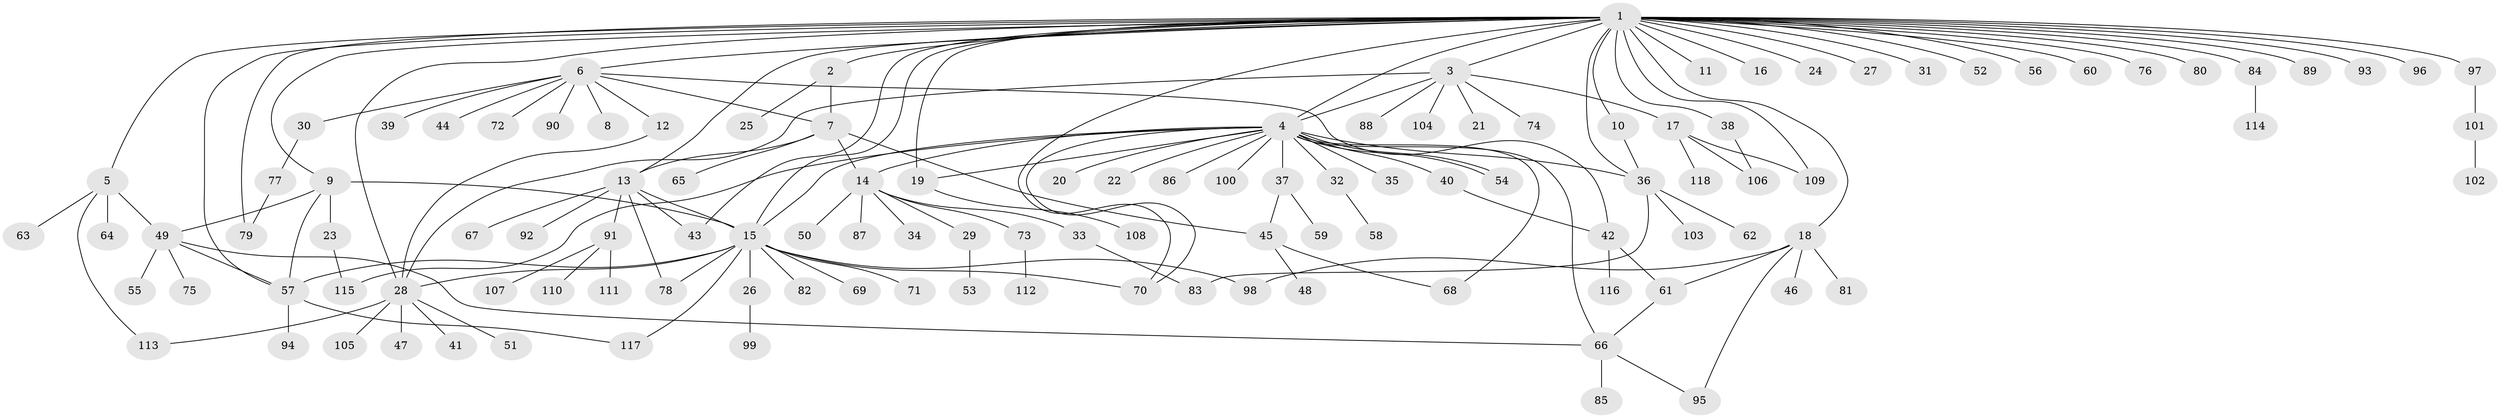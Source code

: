 // coarse degree distribution, {1: 0.9574468085106383, 21: 0.02127659574468085, 26: 0.02127659574468085}
// Generated by graph-tools (version 1.1) at 2025/51/03/04/25 21:51:22]
// undirected, 118 vertices, 154 edges
graph export_dot {
graph [start="1"]
  node [color=gray90,style=filled];
  1;
  2;
  3;
  4;
  5;
  6;
  7;
  8;
  9;
  10;
  11;
  12;
  13;
  14;
  15;
  16;
  17;
  18;
  19;
  20;
  21;
  22;
  23;
  24;
  25;
  26;
  27;
  28;
  29;
  30;
  31;
  32;
  33;
  34;
  35;
  36;
  37;
  38;
  39;
  40;
  41;
  42;
  43;
  44;
  45;
  46;
  47;
  48;
  49;
  50;
  51;
  52;
  53;
  54;
  55;
  56;
  57;
  58;
  59;
  60;
  61;
  62;
  63;
  64;
  65;
  66;
  67;
  68;
  69;
  70;
  71;
  72;
  73;
  74;
  75;
  76;
  77;
  78;
  79;
  80;
  81;
  82;
  83;
  84;
  85;
  86;
  87;
  88;
  89;
  90;
  91;
  92;
  93;
  94;
  95;
  96;
  97;
  98;
  99;
  100;
  101;
  102;
  103;
  104;
  105;
  106;
  107;
  108;
  109;
  110;
  111;
  112;
  113;
  114;
  115;
  116;
  117;
  118;
  1 -- 2;
  1 -- 3;
  1 -- 4;
  1 -- 5;
  1 -- 6;
  1 -- 9;
  1 -- 10;
  1 -- 11;
  1 -- 13;
  1 -- 15;
  1 -- 16;
  1 -- 18;
  1 -- 19;
  1 -- 24;
  1 -- 27;
  1 -- 28;
  1 -- 31;
  1 -- 36;
  1 -- 38;
  1 -- 43;
  1 -- 52;
  1 -- 56;
  1 -- 57;
  1 -- 60;
  1 -- 70;
  1 -- 76;
  1 -- 79;
  1 -- 80;
  1 -- 84;
  1 -- 89;
  1 -- 93;
  1 -- 96;
  1 -- 97;
  1 -- 109;
  2 -- 7;
  2 -- 25;
  3 -- 4;
  3 -- 17;
  3 -- 21;
  3 -- 28;
  3 -- 74;
  3 -- 88;
  3 -- 104;
  4 -- 14;
  4 -- 15;
  4 -- 19;
  4 -- 20;
  4 -- 22;
  4 -- 32;
  4 -- 35;
  4 -- 36;
  4 -- 37;
  4 -- 40;
  4 -- 54;
  4 -- 54;
  4 -- 66;
  4 -- 68;
  4 -- 70;
  4 -- 86;
  4 -- 100;
  4 -- 115;
  5 -- 49;
  5 -- 63;
  5 -- 64;
  5 -- 113;
  6 -- 7;
  6 -- 8;
  6 -- 12;
  6 -- 30;
  6 -- 39;
  6 -- 42;
  6 -- 44;
  6 -- 72;
  6 -- 90;
  7 -- 13;
  7 -- 14;
  7 -- 45;
  7 -- 65;
  9 -- 15;
  9 -- 23;
  9 -- 49;
  9 -- 57;
  10 -- 36;
  12 -- 28;
  13 -- 15;
  13 -- 43;
  13 -- 67;
  13 -- 78;
  13 -- 91;
  13 -- 92;
  14 -- 29;
  14 -- 33;
  14 -- 34;
  14 -- 50;
  14 -- 73;
  14 -- 87;
  15 -- 26;
  15 -- 28;
  15 -- 57;
  15 -- 69;
  15 -- 70;
  15 -- 71;
  15 -- 78;
  15 -- 82;
  15 -- 98;
  15 -- 117;
  17 -- 106;
  17 -- 109;
  17 -- 118;
  18 -- 46;
  18 -- 61;
  18 -- 81;
  18 -- 95;
  18 -- 98;
  19 -- 108;
  23 -- 115;
  26 -- 99;
  28 -- 41;
  28 -- 47;
  28 -- 51;
  28 -- 105;
  28 -- 113;
  29 -- 53;
  30 -- 77;
  32 -- 58;
  33 -- 83;
  36 -- 62;
  36 -- 83;
  36 -- 103;
  37 -- 45;
  37 -- 59;
  38 -- 106;
  40 -- 42;
  42 -- 61;
  42 -- 116;
  45 -- 48;
  45 -- 68;
  49 -- 55;
  49 -- 57;
  49 -- 66;
  49 -- 75;
  57 -- 94;
  57 -- 117;
  61 -- 66;
  66 -- 85;
  66 -- 95;
  73 -- 112;
  77 -- 79;
  84 -- 114;
  91 -- 107;
  91 -- 110;
  91 -- 111;
  97 -- 101;
  101 -- 102;
}
